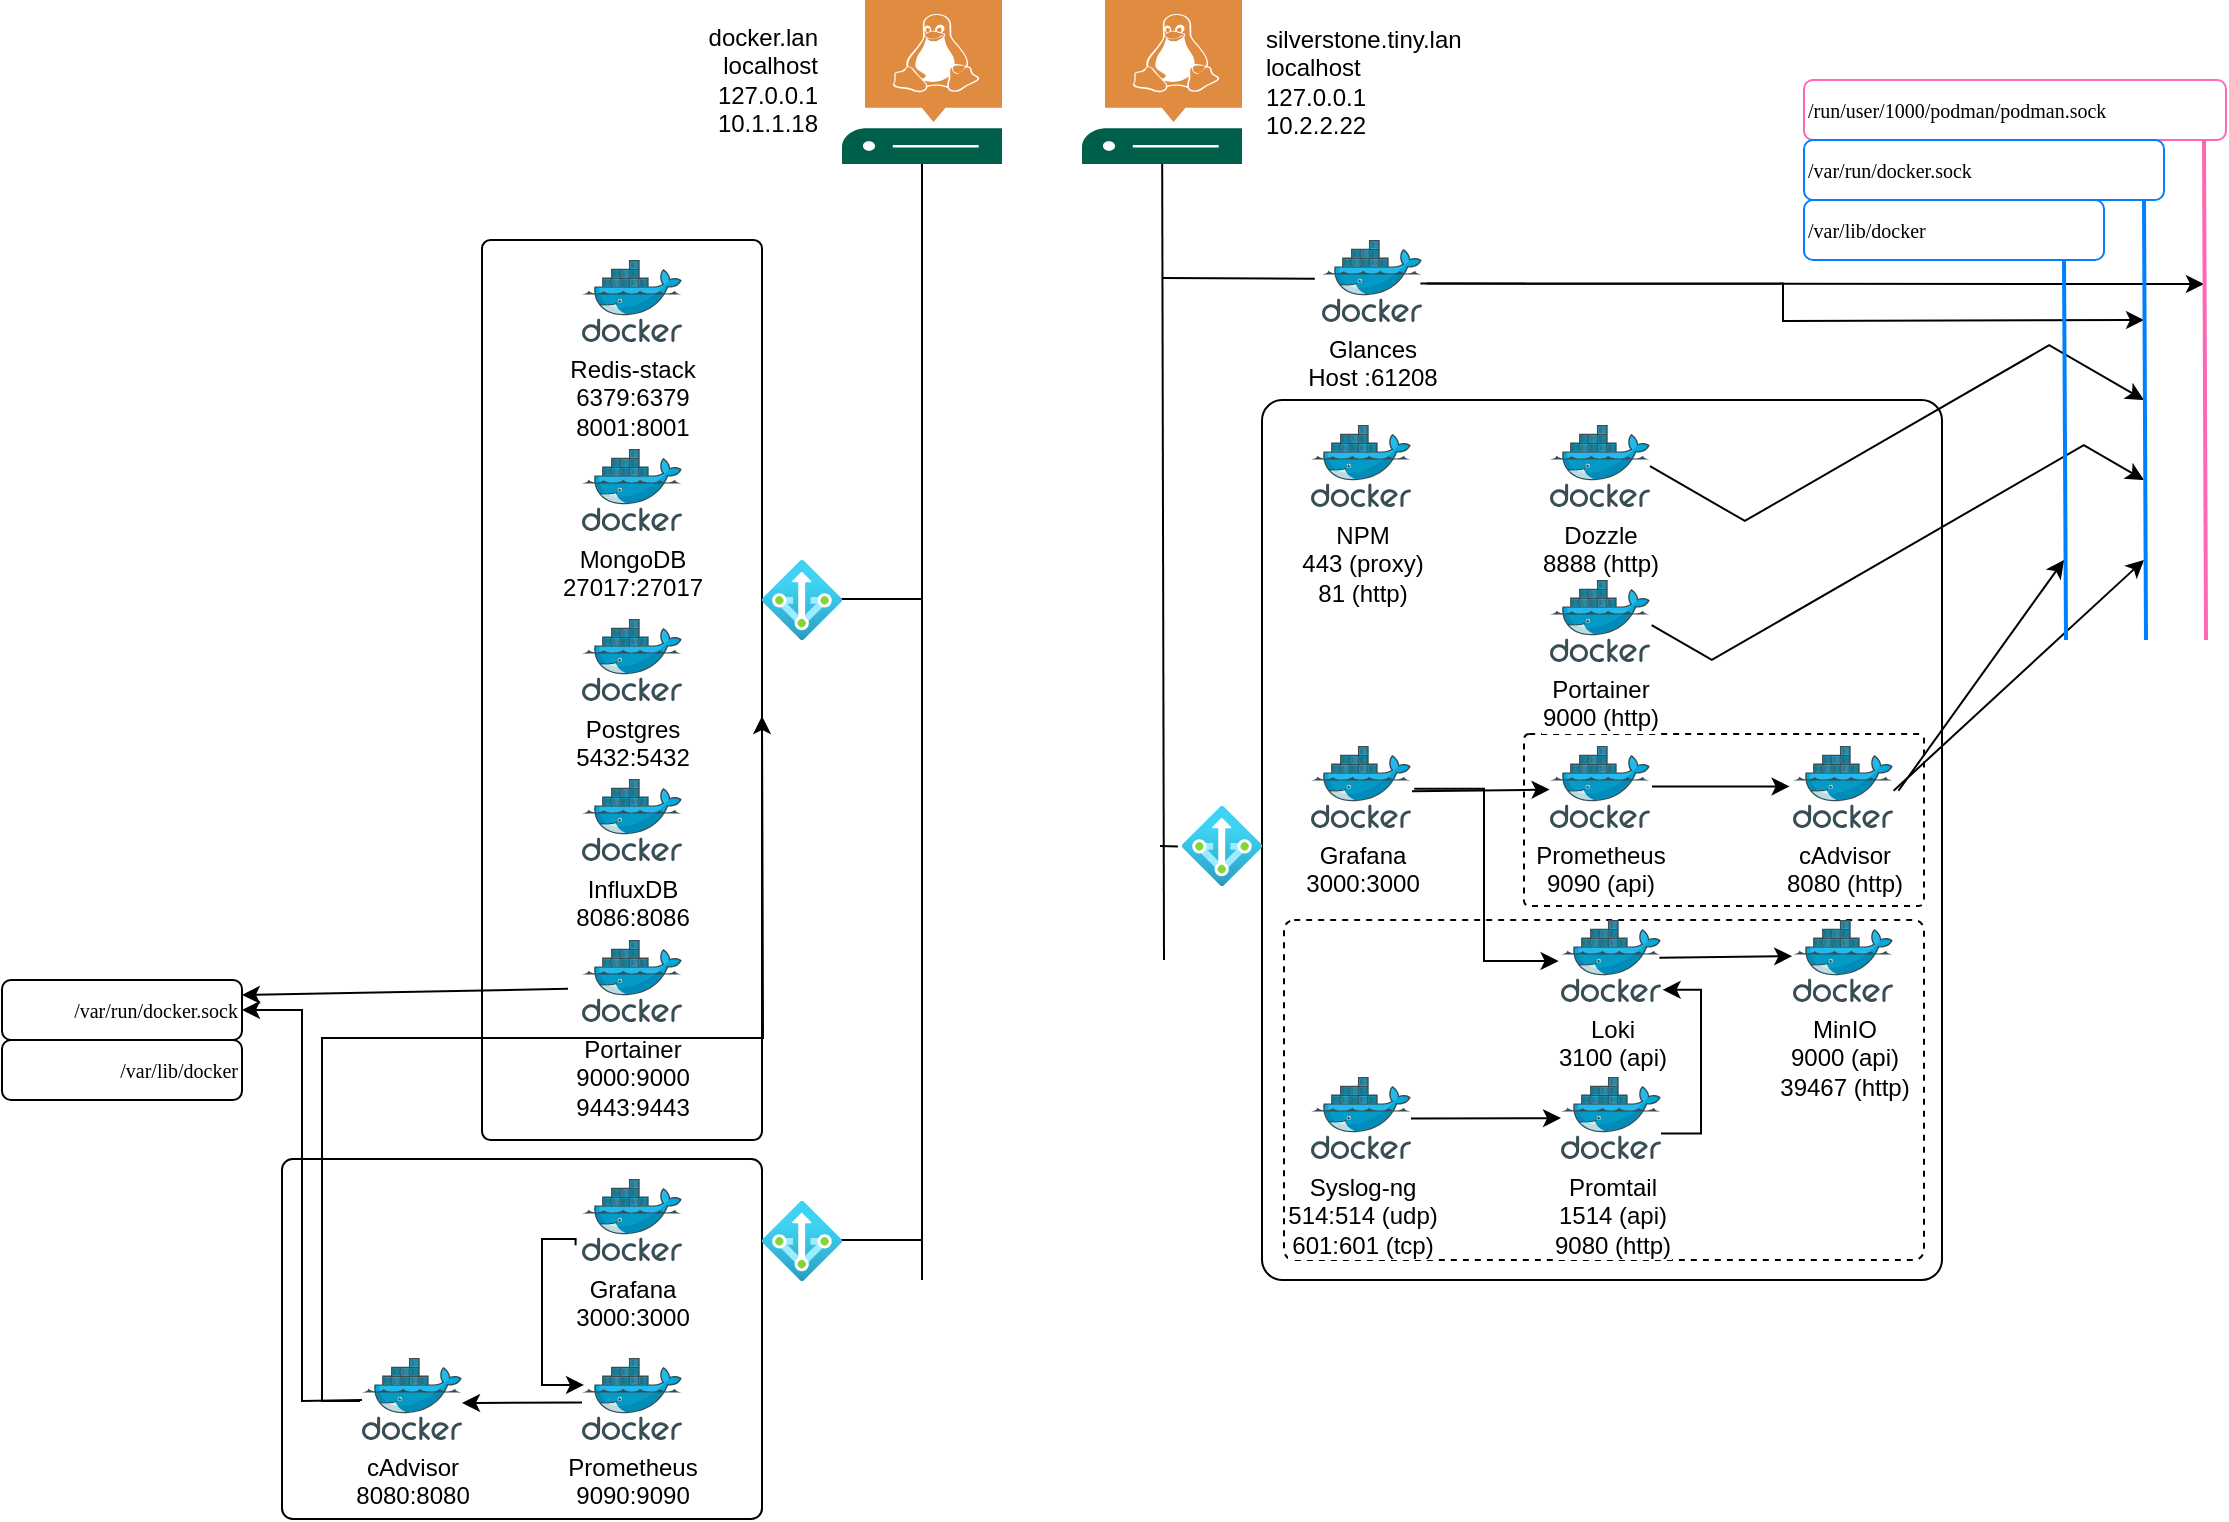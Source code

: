 <mxfile version="24.2.8" type="github">
  <diagram name="Page-1" id="xcAeZ0c_36jicNpxhuPr">
    <mxGraphModel dx="1050" dy="565" grid="1" gridSize="10" guides="1" tooltips="1" connect="1" arrows="1" fold="1" page="1" pageScale="1" pageWidth="1169" pageHeight="827" math="0" shadow="0">
      <root>
        <mxCell id="0" />
        <mxCell id="1" parent="0" />
        <mxCell id="pyQKvO4d3ydewZ7Dew-t-11" value="/run/user/1000/podman/podman.sock" style="rounded=1;whiteSpace=wrap;html=1;align=left;fontFamily=Verdana;fontSize=10;strokeColor=#FF66B3;" parent="1" vertex="1">
          <mxGeometry x="910" y="80" width="211" height="30" as="geometry" />
        </mxCell>
        <mxCell id="hVBcRrxeRy2kD3XXEMTC-5" value="" style="rounded=1;whiteSpace=wrap;html=1;arcSize=3;" vertex="1" parent="1">
          <mxGeometry x="149" y="619.5" width="240" height="180" as="geometry" />
        </mxCell>
        <mxCell id="pyQKvO4d3ydewZ7Dew-t-21" value="" style="rounded=1;whiteSpace=wrap;html=1;arcSize=3;fillColor=none;" parent="1" vertex="1">
          <mxGeometry x="639" y="240" width="340" height="440" as="geometry" />
        </mxCell>
        <mxCell id="hVBcRrxeRy2kD3XXEMTC-7" value="" style="rounded=1;whiteSpace=wrap;html=1;arcSize=3;dashed=1;" vertex="1" parent="1">
          <mxGeometry x="650" y="500" width="320" height="170" as="geometry" />
        </mxCell>
        <mxCell id="pyQKvO4d3ydewZ7Dew-t-35" value="" style="rounded=1;whiteSpace=wrap;html=1;arcSize=3;dashed=1;" parent="1" vertex="1">
          <mxGeometry x="770" y="407" width="200" height="86" as="geometry" />
        </mxCell>
        <mxCell id="pyQKvO4d3ydewZ7Dew-t-65" value="" style="orthogonalLoop=1;jettySize=auto;html=1;rounded=0;endArrow=none;endFill=0;" parent="1" edge="1">
          <mxGeometry width="80" relative="1" as="geometry">
            <mxPoint x="389" y="339.5" as="sourcePoint" />
            <mxPoint x="469" y="339.5" as="targetPoint" />
          </mxGeometry>
        </mxCell>
        <mxCell id="pyQKvO4d3ydewZ7Dew-t-64" value="" style="orthogonalLoop=1;jettySize=auto;html=1;rounded=0;endArrow=none;endFill=0;" parent="1" edge="1">
          <mxGeometry width="80" relative="1" as="geometry">
            <mxPoint x="389" y="660" as="sourcePoint" />
            <mxPoint x="469" y="660" as="targetPoint" />
          </mxGeometry>
        </mxCell>
        <mxCell id="pyQKvO4d3ydewZ7Dew-t-32" value="" style="orthogonalLoop=1;jettySize=auto;html=1;rounded=0;endArrow=none;endFill=0;entryX=-0.05;entryY=0.505;entryDx=0;entryDy=0;entryPerimeter=0;" parent="1" edge="1" target="pyQKvO4d3ydewZ7Dew-t-22">
          <mxGeometry width="80" relative="1" as="geometry">
            <mxPoint x="588" y="463" as="sourcePoint" />
            <mxPoint x="589" y="666" as="targetPoint" />
          </mxGeometry>
        </mxCell>
        <mxCell id="pyQKvO4d3ydewZ7Dew-t-59" value="" style="rounded=1;whiteSpace=wrap;html=1;arcSize=3;" parent="1" vertex="1">
          <mxGeometry x="249" y="160" width="140" height="450" as="geometry" />
        </mxCell>
        <mxCell id="pyQKvO4d3ydewZ7Dew-t-1" value="Glances&lt;div&gt;Host :61208&lt;/div&gt;" style="image;sketch=0;aspect=fixed;html=1;points=[];align=center;fontSize=12;image=img/lib/mscae/Docker.svg;" parent="1" vertex="1">
          <mxGeometry x="669" y="160" width="50" height="41" as="geometry" />
        </mxCell>
        <mxCell id="pyQKvO4d3ydewZ7Dew-t-2" value="Dozzle&lt;div&gt;8888 (http)&lt;/div&gt;" style="image;sketch=0;aspect=fixed;html=1;points=[];align=center;fontSize=12;image=img/lib/mscae/Docker.svg;" parent="1" vertex="1">
          <mxGeometry x="783" y="252.5" width="50" height="41" as="geometry" />
        </mxCell>
        <mxCell id="pyQKvO4d3ydewZ7Dew-t-3" value="Grafana&lt;div&gt;3000:3000&lt;/div&gt;" style="image;sketch=0;aspect=fixed;html=1;points=[];align=center;fontSize=12;image=img/lib/mscae/Docker.svg;" parent="1" vertex="1">
          <mxGeometry x="663.5" y="413" width="50" height="41" as="geometry" />
        </mxCell>
        <mxCell id="pyQKvO4d3ydewZ7Dew-t-4" value="Loki&lt;div&gt;3100 (api)&lt;/div&gt;" style="image;sketch=0;aspect=fixed;html=1;points=[];align=center;fontSize=12;image=img/lib/mscae/Docker.svg;" parent="1" vertex="1">
          <mxGeometry x="788.5" y="500" width="50" height="41" as="geometry" />
        </mxCell>
        <mxCell id="pyQKvO4d3ydewZ7Dew-t-5" value="MinIO&lt;div&gt;9000 (api)&lt;/div&gt;&lt;div&gt;39467 (http)&lt;/div&gt;" style="image;sketch=0;aspect=fixed;html=1;points=[];align=center;fontSize=12;image=img/lib/mscae/Docker.svg;" parent="1" vertex="1">
          <mxGeometry x="904.5" y="500" width="50" height="41" as="geometry" />
        </mxCell>
        <mxCell id="pyQKvO4d3ydewZ7Dew-t-6" value="Portainer&lt;div&gt;9000 (http)&lt;/div&gt;" style="image;sketch=0;aspect=fixed;html=1;points=[];align=center;fontSize=12;image=img/lib/mscae/Docker.svg;" parent="1" vertex="1">
          <mxGeometry x="783" y="330" width="50" height="41" as="geometry" />
        </mxCell>
        <mxCell id="pyQKvO4d3ydewZ7Dew-t-7" value="Promtail&lt;div&gt;1514 (api)&lt;/div&gt;&lt;div&gt;9080 (http)&lt;/div&gt;" style="image;sketch=0;aspect=fixed;html=1;points=[];align=center;fontSize=12;image=img/lib/mscae/Docker.svg;" parent="1" vertex="1">
          <mxGeometry x="788.5" y="578.5" width="50" height="41" as="geometry" />
        </mxCell>
        <mxCell id="pyQKvO4d3ydewZ7Dew-t-8" value="Syslog-ng&lt;div&gt;514:514 (udp)&lt;/div&gt;&lt;div&gt;601:601 (tcp)&lt;/div&gt;" style="image;sketch=0;aspect=fixed;html=1;points=[];align=center;fontSize=12;image=img/lib/mscae/Docker.svg;" parent="1" vertex="1">
          <mxGeometry x="663.5" y="578.5" width="50" height="41" as="geometry" />
        </mxCell>
        <mxCell id="pyQKvO4d3ydewZ7Dew-t-9" value="/var/run/docker.sock" style="rounded=1;whiteSpace=wrap;html=1;align=left;fontFamily=Verdana;fontSize=10;strokeColor=#007FFF;" parent="1" vertex="1">
          <mxGeometry x="910" y="110" width="180" height="30" as="geometry" />
        </mxCell>
        <mxCell id="pyQKvO4d3ydewZ7Dew-t-13" value="" style="orthogonalLoop=1;jettySize=auto;html=1;rounded=0;exitX=0.984;exitY=0.532;exitDx=0;exitDy=0;exitPerimeter=0;" parent="1" source="pyQKvO4d3ydewZ7Dew-t-1" edge="1">
          <mxGeometry width="80" relative="1" as="geometry">
            <mxPoint x="769" y="220" as="sourcePoint" />
            <mxPoint x="1110" y="182" as="targetPoint" />
          </mxGeometry>
        </mxCell>
        <mxCell id="pyQKvO4d3ydewZ7Dew-t-14" value="" style="orthogonalLoop=1;jettySize=auto;html=1;rounded=0;exitX=1.044;exitY=0.532;exitDx=0;exitDy=0;exitPerimeter=0;edgeStyle=orthogonalEdgeStyle;" parent="1" source="pyQKvO4d3ydewZ7Dew-t-1" edge="1">
          <mxGeometry width="80" relative="1" as="geometry">
            <mxPoint x="740" y="200" as="sourcePoint" />
            <mxPoint x="1080" y="200" as="targetPoint" />
          </mxGeometry>
        </mxCell>
        <mxCell id="pyQKvO4d3ydewZ7Dew-t-15" value="" style="orthogonalLoop=1;jettySize=auto;html=1;rounded=0;exitX=1;exitY=0.502;exitDx=0;exitDy=0;exitPerimeter=0;edgeStyle=isometricEdgeStyle;elbow=vertical;" parent="1" source="pyQKvO4d3ydewZ7Dew-t-2" edge="1">
          <mxGeometry width="80" relative="1" as="geometry">
            <mxPoint x="739" y="261" as="sourcePoint" />
            <mxPoint x="1080" y="240" as="targetPoint" />
          </mxGeometry>
        </mxCell>
        <mxCell id="pyQKvO4d3ydewZ7Dew-t-16" value="" style="orthogonalLoop=1;jettySize=auto;html=1;rounded=0;exitX=1.016;exitY=0.551;exitDx=0;exitDy=0;exitPerimeter=0;edgeStyle=isometricEdgeStyle;elbow=vertical;" parent="1" source="pyQKvO4d3ydewZ7Dew-t-6" edge="1">
          <mxGeometry width="80" relative="1" as="geometry">
            <mxPoint x="729" y="341" as="sourcePoint" />
            <mxPoint x="1080" y="280" as="targetPoint" />
          </mxGeometry>
        </mxCell>
        <mxCell id="pyQKvO4d3ydewZ7Dew-t-17" value="" style="orthogonalLoop=1;jettySize=auto;html=1;rounded=0;exitX=1;exitY=0.505;exitDx=0;exitDy=0;exitPerimeter=0;" parent="1" source="pyQKvO4d3ydewZ7Dew-t-8" target="pyQKvO4d3ydewZ7Dew-t-7" edge="1">
          <mxGeometry width="80" relative="1" as="geometry">
            <mxPoint x="724.5" y="428" as="sourcePoint" />
            <mxPoint x="943.5" y="308" as="targetPoint" />
          </mxGeometry>
        </mxCell>
        <mxCell id="pyQKvO4d3ydewZ7Dew-t-18" value="" style="orthogonalLoop=1;jettySize=auto;html=1;rounded=0;exitX=1;exitY=0.688;exitDx=0;exitDy=0;exitPerimeter=0;entryX=1.016;entryY=0.851;entryDx=0;entryDy=0;entryPerimeter=0;edgeStyle=orthogonalEdgeStyle;" parent="1" source="pyQKvO4d3ydewZ7Dew-t-7" target="pyQKvO4d3ydewZ7Dew-t-4" edge="1">
          <mxGeometry width="80" relative="1" as="geometry">
            <mxPoint x="734.5" y="438" as="sourcePoint" />
            <mxPoint x="953.5" y="318" as="targetPoint" />
          </mxGeometry>
        </mxCell>
        <mxCell id="pyQKvO4d3ydewZ7Dew-t-19" value="" style="orthogonalLoop=1;jettySize=auto;html=1;rounded=0;exitX=0.984;exitY=0.461;exitDx=0;exitDy=0;exitPerimeter=0;entryX=-0.008;entryY=0.441;entryDx=0;entryDy=0;entryPerimeter=0;" parent="1" source="pyQKvO4d3ydewZ7Dew-t-4" target="pyQKvO4d3ydewZ7Dew-t-5" edge="1">
          <mxGeometry width="80" relative="1" as="geometry">
            <mxPoint x="744.5" y="448" as="sourcePoint" />
            <mxPoint x="963.5" y="328" as="targetPoint" />
          </mxGeometry>
        </mxCell>
        <mxCell id="pyQKvO4d3ydewZ7Dew-t-20" value="" style="orthogonalLoop=1;jettySize=auto;html=1;rounded=0;exitX=1.032;exitY=0.522;exitDx=0;exitDy=0;exitPerimeter=0;entryX=-0.024;entryY=0.5;entryDx=0;entryDy=0;entryPerimeter=0;edgeStyle=orthogonalEdgeStyle;" parent="1" source="pyQKvO4d3ydewZ7Dew-t-3" target="pyQKvO4d3ydewZ7Dew-t-4" edge="1">
          <mxGeometry width="80" relative="1" as="geometry">
            <mxPoint x="754.5" y="458" as="sourcePoint" />
            <mxPoint x="973.5" y="338" as="targetPoint" />
            <Array as="points">
              <mxPoint x="750" y="434" />
              <mxPoint x="750" y="521" />
            </Array>
          </mxGeometry>
        </mxCell>
        <mxCell id="pyQKvO4d3ydewZ7Dew-t-22" value="" style="image;aspect=fixed;html=1;points=[];align=center;fontSize=12;image=img/lib/azure2/networking/NAT.svg;" parent="1" vertex="1">
          <mxGeometry x="599" y="443" width="40" height="40" as="geometry" />
        </mxCell>
        <mxCell id="pyQKvO4d3ydewZ7Dew-t-28" value="" style="orthogonalLoop=1;jettySize=auto;html=1;rounded=0;endArrow=none;endFill=0;" parent="1" source="pyQKvO4d3ydewZ7Dew-t-33" edge="1">
          <mxGeometry width="80" relative="1" as="geometry">
            <mxPoint x="589" y="120" as="sourcePoint" />
            <mxPoint x="590" y="520" as="targetPoint" />
          </mxGeometry>
        </mxCell>
        <mxCell id="pyQKvO4d3ydewZ7Dew-t-29" value="" style="orthogonalLoop=1;jettySize=auto;html=1;rounded=0;endArrow=none;endFill=0;entryX=-0.072;entryY=0.473;entryDx=0;entryDy=0;entryPerimeter=0;" parent="1" target="pyQKvO4d3ydewZ7Dew-t-1" edge="1">
          <mxGeometry width="80" relative="1" as="geometry">
            <mxPoint x="589" y="179" as="sourcePoint" />
            <mxPoint x="599" y="610" as="targetPoint" />
          </mxGeometry>
        </mxCell>
        <mxCell id="pyQKvO4d3ydewZ7Dew-t-33" value="" style="sketch=0;pointerEvents=1;shadow=0;dashed=0;html=1;strokeColor=none;fillColor=#005F4B;labelPosition=center;verticalLabelPosition=bottom;verticalAlign=top;align=center;outlineConnect=0;shape=mxgraph.veeam2.linux_server;" parent="1" vertex="1">
          <mxGeometry x="549" y="40" width="80" height="82" as="geometry" />
        </mxCell>
        <mxCell id="pyQKvO4d3ydewZ7Dew-t-34" value="silverstone.tiny.lan&lt;div&gt;localhost&lt;/div&gt;&lt;div&gt;127.0.0.1&lt;br&gt;&lt;div&gt;10.2.2.22&lt;/div&gt;&lt;/div&gt;" style="text;html=1;align=left;verticalAlign=middle;whiteSpace=wrap;rounded=0;" parent="1" vertex="1">
          <mxGeometry x="639" y="51" width="110" height="60" as="geometry" />
        </mxCell>
        <mxCell id="pyQKvO4d3ydewZ7Dew-t-36" value="Grafana&lt;div&gt;3000:3000&lt;/div&gt;" style="image;sketch=0;aspect=fixed;html=1;points=[];align=center;fontSize=12;image=img/lib/mscae/Docker.svg;" parent="1" vertex="1">
          <mxGeometry x="299" y="629.5" width="50" height="41" as="geometry" />
        </mxCell>
        <mxCell id="pyQKvO4d3ydewZ7Dew-t-37" value="cAdvisor&lt;br&gt;8080:8080" style="image;sketch=0;aspect=fixed;html=1;points=[];align=center;fontSize=12;image=img/lib/mscae/Docker.svg;" parent="1" vertex="1">
          <mxGeometry x="189" y="719" width="50" height="41" as="geometry" />
        </mxCell>
        <mxCell id="pyQKvO4d3ydewZ7Dew-t-39" value="Prometheus&lt;div&gt;9090:9090&lt;/div&gt;" style="image;sketch=0;aspect=fixed;html=1;points=[];align=center;fontSize=12;image=img/lib/mscae/Docker.svg;" parent="1" vertex="1">
          <mxGeometry x="299" y="719" width="50" height="41" as="geometry" />
        </mxCell>
        <mxCell id="pyQKvO4d3ydewZ7Dew-t-42" value="" style="orthogonalLoop=1;jettySize=auto;html=1;rounded=0;exitX=0;exitY=0.544;exitDx=0;exitDy=0;exitPerimeter=0;" parent="1" source="pyQKvO4d3ydewZ7Dew-t-39" edge="1">
          <mxGeometry width="80" relative="1" as="geometry">
            <mxPoint x="370" y="482" as="sourcePoint" />
            <mxPoint x="239" y="741.5" as="targetPoint" />
          </mxGeometry>
        </mxCell>
        <mxCell id="pyQKvO4d3ydewZ7Dew-t-44" value="" style="orthogonalLoop=1;jettySize=auto;html=1;rounded=0;exitX=-0.064;exitY=0.807;exitDx=0;exitDy=0;exitPerimeter=0;entryX=0.02;entryY=0.329;entryDx=0;entryDy=0;entryPerimeter=0;edgeStyle=orthogonalEdgeStyle;" parent="1" source="pyQKvO4d3ydewZ7Dew-t-36" target="pyQKvO4d3ydewZ7Dew-t-39" edge="1">
          <mxGeometry width="80" relative="1" as="geometry">
            <mxPoint x="390" y="502" as="sourcePoint" />
            <mxPoint x="609" y="382" as="targetPoint" />
            <Array as="points">
              <mxPoint x="296" y="659.5" />
              <mxPoint x="279" y="659.5" />
              <mxPoint x="279" y="732.5" />
            </Array>
          </mxGeometry>
        </mxCell>
        <mxCell id="pyQKvO4d3ydewZ7Dew-t-46" value="Portainer&lt;div&gt;9000:9000&lt;/div&gt;&lt;div&gt;9443:9443&lt;/div&gt;" style="image;sketch=0;aspect=fixed;html=1;points=[];align=center;fontSize=12;image=img/lib/mscae/Docker.svg;" parent="1" vertex="1">
          <mxGeometry x="299" y="510" width="50" height="41" as="geometry" />
        </mxCell>
        <mxCell id="pyQKvO4d3ydewZ7Dew-t-48" value="/var/run/docker.sock" style="rounded=1;whiteSpace=wrap;html=1;align=right;fontFamily=Verdana;fontSize=10;" parent="1" vertex="1">
          <mxGeometry x="9" y="530" width="120" height="30" as="geometry" />
        </mxCell>
        <mxCell id="pyQKvO4d3ydewZ7Dew-t-49" value="" style="orthogonalLoop=1;jettySize=auto;html=1;rounded=0;exitX=-0.02;exitY=0.524;exitDx=0;exitDy=0;exitPerimeter=0;entryX=1;entryY=0.25;entryDx=0;entryDy=0;edgeStyle=orthogonalEdgeStyle;" parent="1" source="pyQKvO4d3ydewZ7Dew-t-37" edge="1">
          <mxGeometry width="80" relative="1" as="geometry">
            <mxPoint x="-21" y="692" as="sourcePoint" />
            <mxPoint x="389" y="398" as="targetPoint" />
          </mxGeometry>
        </mxCell>
        <mxCell id="pyQKvO4d3ydewZ7Dew-t-50" value="" style="orthogonalLoop=1;jettySize=auto;html=1;rounded=0;exitX=-0.14;exitY=0.595;exitDx=0;exitDy=0;exitPerimeter=0;entryX=1;entryY=0.25;entryDx=0;entryDy=0;" parent="1" source="pyQKvO4d3ydewZ7Dew-t-46" target="pyQKvO4d3ydewZ7Dew-t-48" edge="1">
          <mxGeometry width="80" relative="1" as="geometry">
            <mxPoint x="198" y="821" as="sourcePoint" />
            <mxPoint x="-1" y="658" as="targetPoint" />
          </mxGeometry>
        </mxCell>
        <mxCell id="pyQKvO4d3ydewZ7Dew-t-52" value="MongoDB&lt;div&gt;27017:27017&lt;/div&gt;" style="image;sketch=0;aspect=fixed;html=1;points=[];align=center;fontSize=12;image=img/lib/mscae/Docker.svg;" parent="1" vertex="1">
          <mxGeometry x="299" y="264.5" width="50" height="41" as="geometry" />
        </mxCell>
        <mxCell id="pyQKvO4d3ydewZ7Dew-t-56" value="Redis-stack&lt;div&gt;6379:6379&lt;/div&gt;&lt;div&gt;8001:8001&lt;/div&gt;" style="image;sketch=0;aspect=fixed;html=1;points=[];align=center;fontSize=12;image=img/lib/mscae/Docker.svg;" parent="1" vertex="1">
          <mxGeometry x="299" y="170" width="50" height="41" as="geometry" />
        </mxCell>
        <mxCell id="pyQKvO4d3ydewZ7Dew-t-57" value="Postgres&lt;div&gt;5432:5432&lt;/div&gt;" style="image;sketch=0;aspect=fixed;html=1;points=[];align=center;fontSize=12;image=img/lib/mscae/Docker.svg;" parent="1" vertex="1">
          <mxGeometry x="299" y="349.5" width="50" height="41" as="geometry" />
        </mxCell>
        <mxCell id="pyQKvO4d3ydewZ7Dew-t-58" value="InfluxDB&lt;div&gt;8086:8086&lt;/div&gt;" style="image;sketch=0;aspect=fixed;html=1;points=[];align=center;fontSize=12;image=img/lib/mscae/Docker.svg;" parent="1" vertex="1">
          <mxGeometry x="299" y="429.5" width="50" height="41" as="geometry" />
        </mxCell>
        <mxCell id="pyQKvO4d3ydewZ7Dew-t-60" value="" style="image;aspect=fixed;html=1;points=[];align=center;fontSize=12;image=img/lib/azure2/networking/NAT.svg;" parent="1" vertex="1">
          <mxGeometry x="389" y="640.5" width="40" height="40" as="geometry" />
        </mxCell>
        <mxCell id="pyQKvO4d3ydewZ7Dew-t-61" value="" style="image;aspect=fixed;html=1;points=[];align=center;fontSize=12;image=img/lib/azure2/networking/NAT.svg;" parent="1" vertex="1">
          <mxGeometry x="389" y="320" width="40" height="40" as="geometry" />
        </mxCell>
        <mxCell id="pyQKvO4d3ydewZ7Dew-t-62" value="" style="orthogonalLoop=1;jettySize=auto;html=1;rounded=0;endArrow=none;endFill=0;" parent="1" source="pyQKvO4d3ydewZ7Dew-t-63" edge="1">
          <mxGeometry width="80" relative="1" as="geometry">
            <mxPoint x="469" y="120" as="sourcePoint" />
            <mxPoint x="469" y="680" as="targetPoint" />
          </mxGeometry>
        </mxCell>
        <mxCell id="pyQKvO4d3ydewZ7Dew-t-63" value="" style="sketch=0;pointerEvents=1;shadow=0;dashed=0;html=1;strokeColor=none;fillColor=#005F4B;labelPosition=center;verticalLabelPosition=bottom;verticalAlign=top;align=center;outlineConnect=0;shape=mxgraph.veeam2.linux_server;" parent="1" vertex="1">
          <mxGeometry x="429" y="40" width="80" height="82" as="geometry" />
        </mxCell>
        <mxCell id="pyQKvO4d3ydewZ7Dew-t-66" value="docker.lan&lt;div&gt;localhost&lt;/div&gt;&lt;div&gt;127.0.0.1&lt;br&gt;&lt;div&gt;10.1.1.18&lt;/div&gt;&lt;/div&gt;" style="text;html=1;align=right;verticalAlign=middle;whiteSpace=wrap;rounded=0;" parent="1" vertex="1">
          <mxGeometry x="309" y="50" width="110" height="60" as="geometry" />
        </mxCell>
        <mxCell id="pyQKvO4d3ydewZ7Dew-t-67" value="" style="orthogonalLoop=1;jettySize=auto;html=1;rounded=0;entryX=1;entryY=0.5;entryDx=0;entryDy=0;edgeStyle=orthogonalEdgeStyle;" parent="1" target="pyQKvO4d3ydewZ7Dew-t-48" edge="1">
          <mxGeometry width="80" relative="1" as="geometry">
            <mxPoint x="189" y="740" as="sourcePoint" />
            <mxPoint x="79" y="607" as="targetPoint" />
          </mxGeometry>
        </mxCell>
        <mxCell id="hVBcRrxeRy2kD3XXEMTC-1" value="Prometheus&lt;div&gt;9090 (api)&lt;/div&gt;" style="image;sketch=0;aspect=fixed;html=1;points=[];align=center;fontSize=12;image=img/lib/mscae/Docker.svg;" vertex="1" parent="1">
          <mxGeometry x="783" y="413" width="50" height="41" as="geometry" />
        </mxCell>
        <mxCell id="hVBcRrxeRy2kD3XXEMTC-2" value="cAdvisor&lt;br&gt;8080 (http)" style="image;sketch=0;aspect=fixed;html=1;points=[];align=center;fontSize=12;image=img/lib/mscae/Docker.svg;" vertex="1" parent="1">
          <mxGeometry x="904.5" y="413" width="50" height="41" as="geometry" />
        </mxCell>
        <mxCell id="hVBcRrxeRy2kD3XXEMTC-3" value="" style="orthogonalLoop=1;jettySize=auto;html=1;rounded=0;exitX=1.02;exitY=0.493;exitDx=0;exitDy=0;exitPerimeter=0;entryX=-0.034;entryY=0.493;entryDx=0;entryDy=0;entryPerimeter=0;" edge="1" parent="1" source="hVBcRrxeRy2kD3XXEMTC-1" target="hVBcRrxeRy2kD3XXEMTC-2">
          <mxGeometry width="80" relative="1" as="geometry">
            <mxPoint x="848" y="522" as="sourcePoint" />
            <mxPoint x="870" y="463" as="targetPoint" />
          </mxGeometry>
        </mxCell>
        <mxCell id="hVBcRrxeRy2kD3XXEMTC-4" value="" style="orthogonalLoop=1;jettySize=auto;html=1;rounded=0;exitX=1.01;exitY=0.551;exitDx=0;exitDy=0;exitPerimeter=0;entryX=-0.004;entryY=0.532;entryDx=0;entryDy=0;entryPerimeter=0;" edge="1" parent="1" source="pyQKvO4d3ydewZ7Dew-t-3" target="hVBcRrxeRy2kD3XXEMTC-1">
          <mxGeometry width="80" relative="1" as="geometry">
            <mxPoint x="844" y="443" as="sourcePoint" />
            <mxPoint x="913" y="443" as="targetPoint" />
          </mxGeometry>
        </mxCell>
        <mxCell id="hVBcRrxeRy2kD3XXEMTC-8" value="" style="orthogonalLoop=1;jettySize=auto;html=1;rounded=0;exitX=1.006;exitY=0.546;exitDx=0;exitDy=0;exitPerimeter=0;" edge="1" parent="1" source="hVBcRrxeRy2kD3XXEMTC-2">
          <mxGeometry width="80" relative="1" as="geometry">
            <mxPoint x="844" y="443" as="sourcePoint" />
            <mxPoint x="1080" y="320" as="targetPoint" />
          </mxGeometry>
        </mxCell>
        <mxCell id="hVBcRrxeRy2kD3XXEMTC-9" value="NPM&lt;div&gt;443 (proxy)&lt;/div&gt;&lt;div&gt;81 (http)&lt;/div&gt;" style="image;sketch=0;aspect=fixed;html=1;points=[];align=center;fontSize=12;image=img/lib/mscae/Docker.svg;" vertex="1" parent="1">
          <mxGeometry x="663.5" y="252.5" width="50" height="41" as="geometry" />
        </mxCell>
        <mxCell id="hVBcRrxeRy2kD3XXEMTC-10" value="/var/lib/docker" style="rounded=1;whiteSpace=wrap;html=1;align=right;fontFamily=Verdana;fontSize=10;" vertex="1" parent="1">
          <mxGeometry x="9" y="560" width="120" height="30" as="geometry" />
        </mxCell>
        <mxCell id="hVBcRrxeRy2kD3XXEMTC-11" value="/var/lib/docker" style="rounded=1;whiteSpace=wrap;html=1;align=left;fontFamily=Verdana;fontSize=10;strokeColor=#007FFF;" vertex="1" parent="1">
          <mxGeometry x="910" y="140" width="150" height="30" as="geometry" />
        </mxCell>
        <mxCell id="hVBcRrxeRy2kD3XXEMTC-12" value="" style="orthogonalLoop=1;jettySize=auto;html=1;rounded=0;endArrow=none;endFill=0;strokeColor=#FF66B3;strokeWidth=2;" edge="1" parent="1">
          <mxGeometry width="80" relative="1" as="geometry">
            <mxPoint x="1110" y="110" as="sourcePoint" />
            <mxPoint x="1111" y="360" as="targetPoint" />
          </mxGeometry>
        </mxCell>
        <mxCell id="hVBcRrxeRy2kD3XXEMTC-13" value="" style="orthogonalLoop=1;jettySize=auto;html=1;rounded=0;endArrow=none;endFill=0;strokeColor=#007FFF;strokeWidth=2;" edge="1" parent="1">
          <mxGeometry width="80" relative="1" as="geometry">
            <mxPoint x="1080" y="140" as="sourcePoint" />
            <mxPoint x="1081" y="360" as="targetPoint" />
          </mxGeometry>
        </mxCell>
        <mxCell id="hVBcRrxeRy2kD3XXEMTC-14" value="" style="orthogonalLoop=1;jettySize=auto;html=1;rounded=0;endArrow=none;endFill=0;strokeColor=#007FFF;strokeWidth=2;" edge="1" parent="1">
          <mxGeometry width="80" relative="1" as="geometry">
            <mxPoint x="1040" y="170" as="sourcePoint" />
            <mxPoint x="1041" y="360" as="targetPoint" />
          </mxGeometry>
        </mxCell>
        <mxCell id="hVBcRrxeRy2kD3XXEMTC-15" value="" style="orthogonalLoop=1;jettySize=auto;html=1;rounded=0;exitX=1.054;exitY=0.546;exitDx=0;exitDy=0;exitPerimeter=0;" edge="1" parent="1" source="hVBcRrxeRy2kD3XXEMTC-2">
          <mxGeometry width="80" relative="1" as="geometry">
            <mxPoint x="965" y="445" as="sourcePoint" />
            <mxPoint x="1040" y="320" as="targetPoint" />
          </mxGeometry>
        </mxCell>
      </root>
    </mxGraphModel>
  </diagram>
</mxfile>
